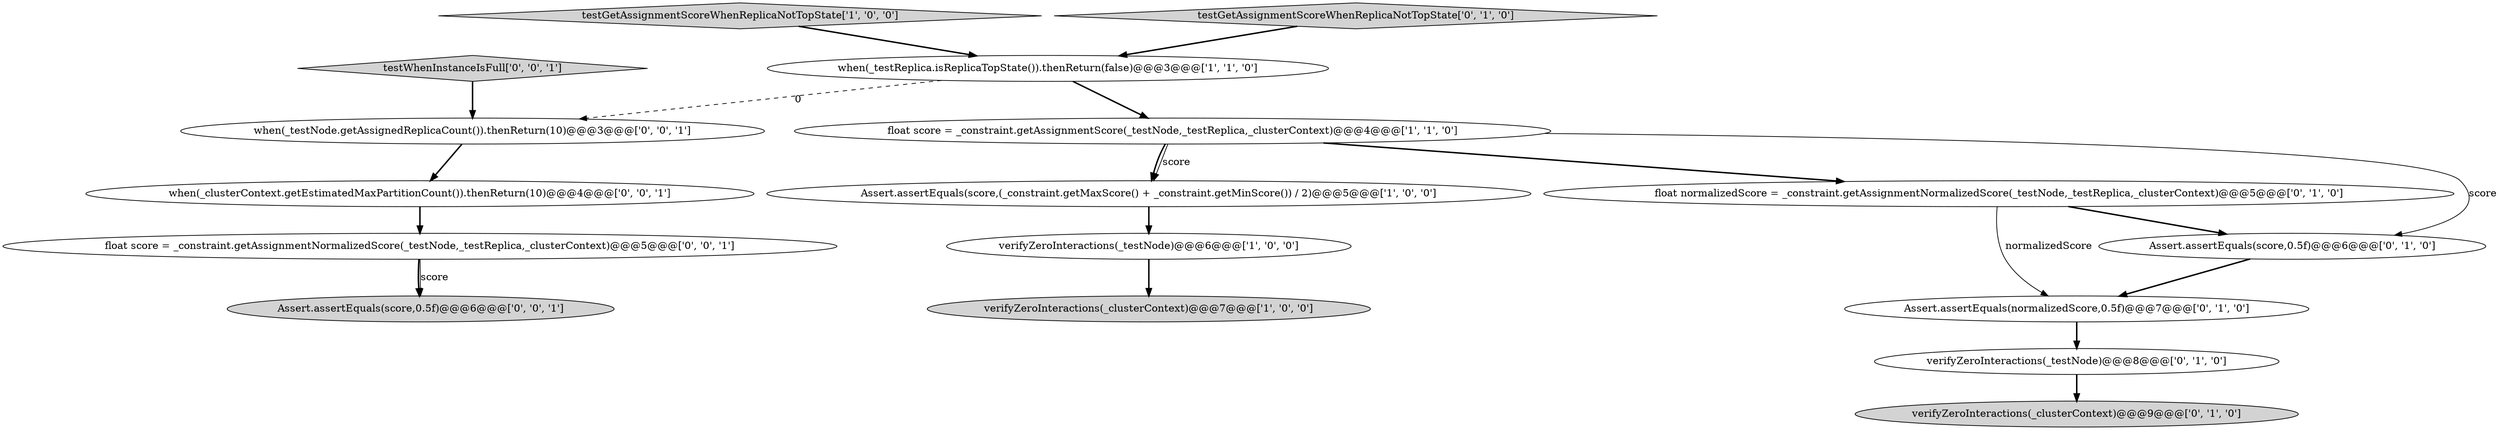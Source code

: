 digraph {
2 [style = filled, label = "Assert.assertEquals(score,(_constraint.getMaxScore() + _constraint.getMinScore()) / 2)@@@5@@@['1', '0', '0']", fillcolor = white, shape = ellipse image = "AAA0AAABBB1BBB"];
5 [style = filled, label = "testGetAssignmentScoreWhenReplicaNotTopState['1', '0', '0']", fillcolor = lightgray, shape = diamond image = "AAA0AAABBB1BBB"];
10 [style = filled, label = "Assert.assertEquals(normalizedScore,0.5f)@@@7@@@['0', '1', '0']", fillcolor = white, shape = ellipse image = "AAA1AAABBB2BBB"];
14 [style = filled, label = "when(_testNode.getAssignedReplicaCount()).thenReturn(10)@@@3@@@['0', '0', '1']", fillcolor = white, shape = ellipse image = "AAA0AAABBB3BBB"];
7 [style = filled, label = "float normalizedScore = _constraint.getAssignmentNormalizedScore(_testNode,_testReplica,_clusterContext)@@@5@@@['0', '1', '0']", fillcolor = white, shape = ellipse image = "AAA0AAABBB2BBB"];
3 [style = filled, label = "verifyZeroInteractions(_testNode)@@@6@@@['1', '0', '0']", fillcolor = white, shape = ellipse image = "AAA0AAABBB1BBB"];
0 [style = filled, label = "when(_testReplica.isReplicaTopState()).thenReturn(false)@@@3@@@['1', '1', '0']", fillcolor = white, shape = ellipse image = "AAA0AAABBB1BBB"];
13 [style = filled, label = "Assert.assertEquals(score,0.5f)@@@6@@@['0', '0', '1']", fillcolor = lightgray, shape = ellipse image = "AAA0AAABBB3BBB"];
6 [style = filled, label = "testGetAssignmentScoreWhenReplicaNotTopState['0', '1', '0']", fillcolor = lightgray, shape = diamond image = "AAA0AAABBB2BBB"];
1 [style = filled, label = "float score = _constraint.getAssignmentScore(_testNode,_testReplica,_clusterContext)@@@4@@@['1', '1', '0']", fillcolor = white, shape = ellipse image = "AAA0AAABBB1BBB"];
8 [style = filled, label = "Assert.assertEquals(score,0.5f)@@@6@@@['0', '1', '0']", fillcolor = white, shape = ellipse image = "AAA1AAABBB2BBB"];
15 [style = filled, label = "when(_clusterContext.getEstimatedMaxPartitionCount()).thenReturn(10)@@@4@@@['0', '0', '1']", fillcolor = white, shape = ellipse image = "AAA0AAABBB3BBB"];
16 [style = filled, label = "testWhenInstanceIsFull['0', '0', '1']", fillcolor = lightgray, shape = diamond image = "AAA0AAABBB3BBB"];
11 [style = filled, label = "verifyZeroInteractions(_clusterContext)@@@9@@@['0', '1', '0']", fillcolor = lightgray, shape = ellipse image = "AAA0AAABBB2BBB"];
12 [style = filled, label = "float score = _constraint.getAssignmentNormalizedScore(_testNode,_testReplica,_clusterContext)@@@5@@@['0', '0', '1']", fillcolor = white, shape = ellipse image = "AAA0AAABBB3BBB"];
9 [style = filled, label = "verifyZeroInteractions(_testNode)@@@8@@@['0', '1', '0']", fillcolor = white, shape = ellipse image = "AAA0AAABBB2BBB"];
4 [style = filled, label = "verifyZeroInteractions(_clusterContext)@@@7@@@['1', '0', '0']", fillcolor = lightgray, shape = ellipse image = "AAA0AAABBB1BBB"];
6->0 [style = bold, label=""];
12->13 [style = bold, label=""];
15->12 [style = bold, label=""];
5->0 [style = bold, label=""];
1->7 [style = bold, label=""];
0->14 [style = dashed, label="0"];
7->8 [style = bold, label=""];
9->11 [style = bold, label=""];
14->15 [style = bold, label=""];
16->14 [style = bold, label=""];
1->2 [style = bold, label=""];
3->4 [style = bold, label=""];
0->1 [style = bold, label=""];
8->10 [style = bold, label=""];
1->8 [style = solid, label="score"];
7->10 [style = solid, label="normalizedScore"];
12->13 [style = solid, label="score"];
10->9 [style = bold, label=""];
2->3 [style = bold, label=""];
1->2 [style = solid, label="score"];
}
